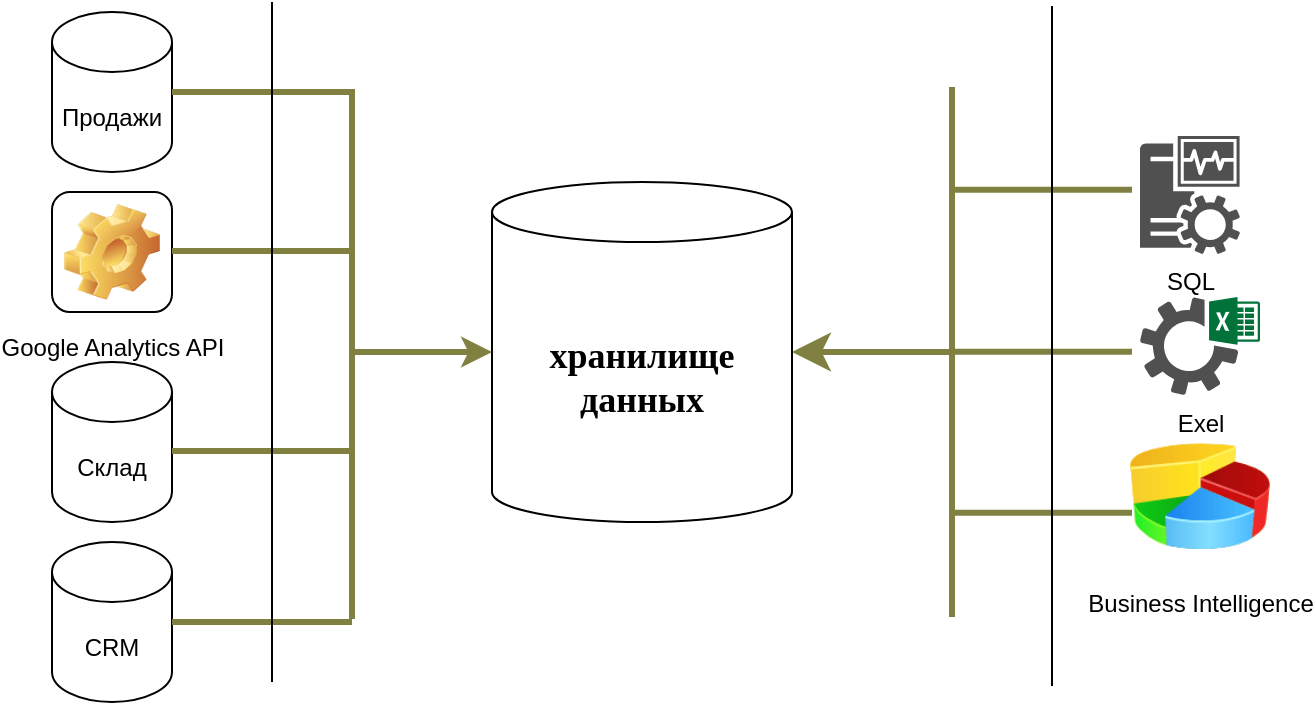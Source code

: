 <mxfile version="20.8.5" type="github"><diagram id="nVOBrQwdF5ge5KgYgD1a" name="Страница 1"><mxGraphModel dx="989" dy="514" grid="1" gridSize="10" guides="1" tooltips="1" connect="1" arrows="1" fold="1" page="1" pageScale="1" pageWidth="827" pageHeight="1169" math="0" shadow="0"><root><mxCell id="0"/><mxCell id="1" parent="0"/><mxCell id="GToj0rF3ccebyamqsz3Z-33" style="edgeStyle=orthogonalEdgeStyle;rounded=0;orthogonalLoop=1;jettySize=auto;html=1;strokeColor=#808040;strokeWidth=3;startSize=10;endSize=10;" edge="1" parent="1" target="65U42V04cWgn4sH9S2oK-1"><mxGeometry relative="1" as="geometry"><mxPoint x="550" y="375" as="sourcePoint"/><mxPoint x="550" y="375" as="targetPoint"/><Array as="points"><mxPoint x="560" y="375"/></Array></mxGeometry></mxCell><mxCell id="65U42V04cWgn4sH9S2oK-1" value="&lt;b&gt;&lt;font style=&quot;font-size: 18px;&quot; face=&quot;Verdana&quot;&gt;хранилище данных&lt;/font&gt;&lt;/b&gt;" style="shape=cylinder3;whiteSpace=wrap;html=1;boundedLbl=1;backgroundOutline=1;size=15;" parent="1" vertex="1"><mxGeometry x="330" y="290" width="150" height="170" as="geometry"/></mxCell><mxCell id="GToj0rF3ccebyamqsz3Z-1" value="Продажи" style="shape=cylinder3;whiteSpace=wrap;html=1;boundedLbl=1;backgroundOutline=1;size=15;" vertex="1" parent="1"><mxGeometry x="110" y="205" width="60" height="80" as="geometry"/></mxCell><mxCell id="GToj0rF3ccebyamqsz3Z-2" value="Google Analytics API" style="icon;html=1;image=img/clipart/Gear_128x128.png" vertex="1" parent="1"><mxGeometry x="110" y="295" width="60" height="60" as="geometry"/></mxCell><mxCell id="GToj0rF3ccebyamqsz3Z-3" value="Склад" style="shape=cylinder3;whiteSpace=wrap;html=1;boundedLbl=1;backgroundOutline=1;size=15;" vertex="1" parent="1"><mxGeometry x="110" y="380" width="60" height="80" as="geometry"/></mxCell><mxCell id="GToj0rF3ccebyamqsz3Z-4" value="CRM" style="shape=cylinder3;whiteSpace=wrap;html=1;boundedLbl=1;backgroundOutline=1;size=15;" vertex="1" parent="1"><mxGeometry x="110" y="470" width="60" height="80" as="geometry"/></mxCell><mxCell id="GToj0rF3ccebyamqsz3Z-6" value="" style="endArrow=none;html=1;rounded=0;strokeWidth=3;" edge="1" parent="1"><mxGeometry width="50" height="50" relative="1" as="geometry"><mxPoint x="261" y="245" as="sourcePoint"/><mxPoint x="171" y="245" as="targetPoint"/></mxGeometry></mxCell><mxCell id="GToj0rF3ccebyamqsz3Z-7" value="" style="endArrow=none;html=1;rounded=0;exitX=1;exitY=0.5;exitDx=0;exitDy=0;exitPerimeter=0;strokeWidth=3;strokeColor=#808040;" edge="1" parent="1" source="GToj0rF3ccebyamqsz3Z-4"><mxGeometry width="50" height="50" relative="1" as="geometry"><mxPoint x="210" y="565" as="sourcePoint"/><mxPoint x="260" y="510" as="targetPoint"/><Array as="points"/></mxGeometry></mxCell><mxCell id="GToj0rF3ccebyamqsz3Z-16" value="" style="endArrow=none;html=1;rounded=0;strokeWidth=3;strokeColor=#808040;" edge="1" parent="1"><mxGeometry width="50" height="50" relative="1" as="geometry"><mxPoint x="260" y="424.5" as="sourcePoint"/><mxPoint x="170" y="424.5" as="targetPoint"/></mxGeometry></mxCell><mxCell id="GToj0rF3ccebyamqsz3Z-17" value="" style="endArrow=none;html=1;rounded=0;strokeWidth=3;strokeColor=#808040;" edge="1" parent="1"><mxGeometry width="50" height="50" relative="1" as="geometry"><mxPoint x="260" y="324.5" as="sourcePoint"/><mxPoint x="170" y="324.5" as="targetPoint"/></mxGeometry></mxCell><mxCell id="GToj0rF3ccebyamqsz3Z-18" value="" style="endArrow=none;html=1;rounded=0;strokeWidth=3;" edge="1" parent="1"><mxGeometry width="50" height="50" relative="1" as="geometry"><mxPoint x="260" y="245" as="sourcePoint"/><mxPoint x="170" y="245" as="targetPoint"/></mxGeometry></mxCell><mxCell id="GToj0rF3ccebyamqsz3Z-20" value="" style="endArrow=none;html=1;rounded=0;strokeWidth=3;strokeColor=#808040;" edge="1" parent="1"><mxGeometry width="50" height="50" relative="1" as="geometry"><mxPoint x="260" y="245" as="sourcePoint"/><mxPoint x="170" y="245" as="targetPoint"/></mxGeometry></mxCell><mxCell id="GToj0rF3ccebyamqsz3Z-21" value="" style="endArrow=none;html=1;rounded=0;strokeWidth=3;strokeColor=#808040;" edge="1" parent="1"><mxGeometry width="50" height="50" relative="1" as="geometry"><mxPoint x="260" y="508.5" as="sourcePoint"/><mxPoint x="260" y="243.5" as="targetPoint"/></mxGeometry></mxCell><mxCell id="GToj0rF3ccebyamqsz3Z-23" value="" style="endArrow=classic;html=1;rounded=0;fontFamily=Verdana;fontSize=18;strokeWidth=3;strokeColor=#808040;" edge="1" parent="1"><mxGeometry width="50" height="50" relative="1" as="geometry"><mxPoint x="260" y="375" as="sourcePoint"/><mxPoint x="330.0" y="375" as="targetPoint"/></mxGeometry></mxCell><mxCell id="GToj0rF3ccebyamqsz3Z-24" value="" style="endArrow=none;html=1;rounded=0;strokeColor=#000000;strokeWidth=1;startSize=10;endSize=10;" edge="1" parent="1"><mxGeometry width="50" height="50" relative="1" as="geometry"><mxPoint x="220" y="540" as="sourcePoint"/><mxPoint x="220" y="200" as="targetPoint"/></mxGeometry></mxCell><mxCell id="GToj0rF3ccebyamqsz3Z-26" value="Exel" style="sketch=0;pointerEvents=1;shadow=0;dashed=0;html=1;strokeColor=none;fillColor=#505050;labelPosition=center;verticalLabelPosition=bottom;verticalAlign=top;outlineConnect=0;align=center;shape=mxgraph.office.sites.excel_services;" vertex="1" parent="1"><mxGeometry x="654" y="347.5" width="60" height="49" as="geometry"/></mxCell><mxCell id="GToj0rF3ccebyamqsz3Z-28" value="SQL" style="sketch=0;pointerEvents=1;shadow=0;dashed=0;html=1;strokeColor=none;fillColor=#505050;labelPosition=center;verticalLabelPosition=bottom;verticalAlign=top;outlineConnect=0;align=center;shape=mxgraph.office.servers.monitoring_sql_reporting_services;" vertex="1" parent="1"><mxGeometry x="654" y="267" width="50" height="59" as="geometry"/></mxCell><mxCell id="GToj0rF3ccebyamqsz3Z-30" value="Business Intelligence" style="image;html=1;image=img/lib/clip_art/finance/Pie_Chart_128x128.png" vertex="1" parent="1"><mxGeometry x="649" y="407" width="70" height="80" as="geometry"/></mxCell><mxCell id="GToj0rF3ccebyamqsz3Z-34" value="" style="endArrow=none;html=1;rounded=0;strokeWidth=3;strokeColor=#808040;" edge="1" parent="1"><mxGeometry width="50" height="50" relative="1" as="geometry"><mxPoint x="560" y="507.5" as="sourcePoint"/><mxPoint x="560" y="242.5" as="targetPoint"/></mxGeometry></mxCell><mxCell id="GToj0rF3ccebyamqsz3Z-35" value="" style="endArrow=none;html=1;rounded=0;exitX=1;exitY=0.5;exitDx=0;exitDy=0;exitPerimeter=0;strokeWidth=3;strokeColor=#808040;" edge="1" parent="1"><mxGeometry width="50" height="50" relative="1" as="geometry"><mxPoint x="560" y="455.41" as="sourcePoint"/><mxPoint x="650" y="455.41" as="targetPoint"/><Array as="points"/></mxGeometry></mxCell><mxCell id="GToj0rF3ccebyamqsz3Z-36" value="" style="endArrow=none;html=1;rounded=0;strokeWidth=3;strokeColor=#808040;" edge="1" parent="1"><mxGeometry width="50" height="50" relative="1" as="geometry"><mxPoint x="650" y="374.91" as="sourcePoint"/><mxPoint x="560" y="374.91" as="targetPoint"/></mxGeometry></mxCell><mxCell id="GToj0rF3ccebyamqsz3Z-37" value="" style="endArrow=none;html=1;rounded=0;strokeWidth=3;strokeColor=#808040;" edge="1" parent="1"><mxGeometry width="50" height="50" relative="1" as="geometry"><mxPoint x="650" y="293.91" as="sourcePoint"/><mxPoint x="560" y="293.91" as="targetPoint"/></mxGeometry></mxCell><mxCell id="GToj0rF3ccebyamqsz3Z-38" value="" style="endArrow=none;html=1;rounded=0;strokeColor=#000000;strokeWidth=1;startSize=10;endSize=10;" edge="1" parent="1"><mxGeometry width="50" height="50" relative="1" as="geometry"><mxPoint x="610" y="542" as="sourcePoint"/><mxPoint x="610" y="202" as="targetPoint"/></mxGeometry></mxCell></root></mxGraphModel></diagram></mxfile>